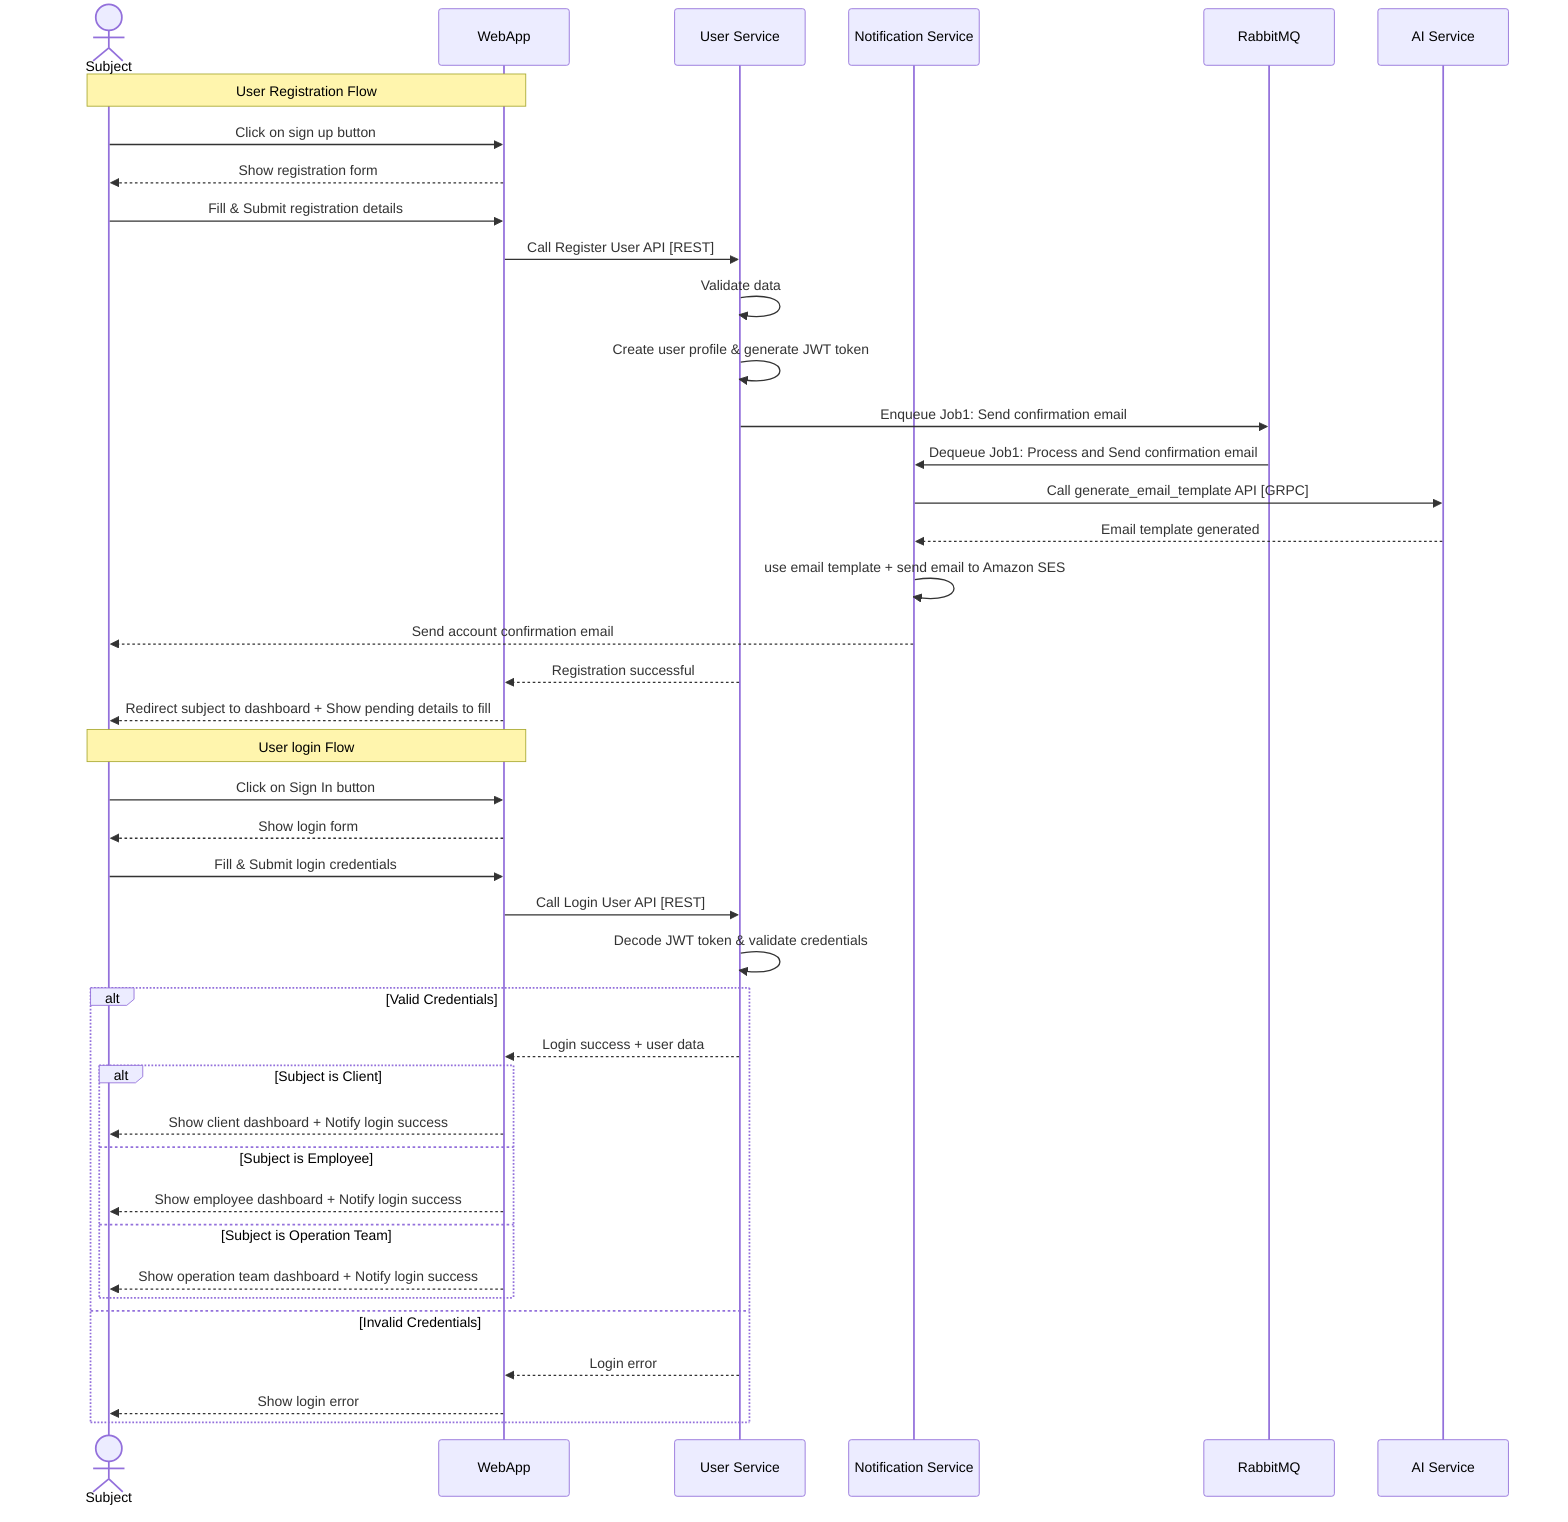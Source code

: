 sequenceDiagram
    actor Subject
    participant WebApp
    participant User Service
    participant Notification Service
    participant RabbitMQ
    participant AI Service

    %% --- User Registration Flow ---
    Note over Subject,WebApp: User Registration Flow

    Subject->>WebApp: Click on sign up button
    WebApp-->>Subject: Show registration form

    Subject->>WebApp: Fill & Submit registration details
    WebApp->>User Service: Call Register User API [REST]

    User Service->>User Service: Validate data
    User Service->>User Service: Create user profile & generate JWT token
    User Service->>RabbitMQ: Enqueue Job1: Send confirmation email

    RabbitMQ->>Notification Service: Dequeue Job1: Process and Send confirmation email
    
    Notification Service->>AI Service: Call generate_email_template API [GRPC]
    AI Service-->>Notification Service: Email template generated
    Notification Service->>Notification Service: use email template + send email to Amazon SES
    Notification Service-->> Subject: Send account confirmation email
    
    User Service-->>WebApp: Registration successful
    WebApp-->>Subject: Redirect subject to dashboard + Show pending details to fill

    %% --- User Login Flow ---
    Note over Subject,WebApp: User login Flow

    Subject->>WebApp: Click on Sign In button
    WebApp-->>Subject: Show login form

    Subject->>WebApp: Fill & Submit login credentials
    WebApp->>User Service: Call Login User API [REST]

    User Service->>User Service: Decode JWT token & validate credentials

    alt Valid Credentials
        User Service-->>WebApp: Login success + user data

        alt Subject is Client
            WebApp-->>Subject: Show client dashboard + Notify login success
        else Subject is Employee
            WebApp-->>Subject: Show employee dashboard + Notify login success
        else Subject is Operation Team
            WebApp-->>Subject: Show operation team dashboard + Notify login success
        end

    else Invalid Credentials
        User Service-->>WebApp: Login error
        WebApp-->>Subject: Show login error
    end